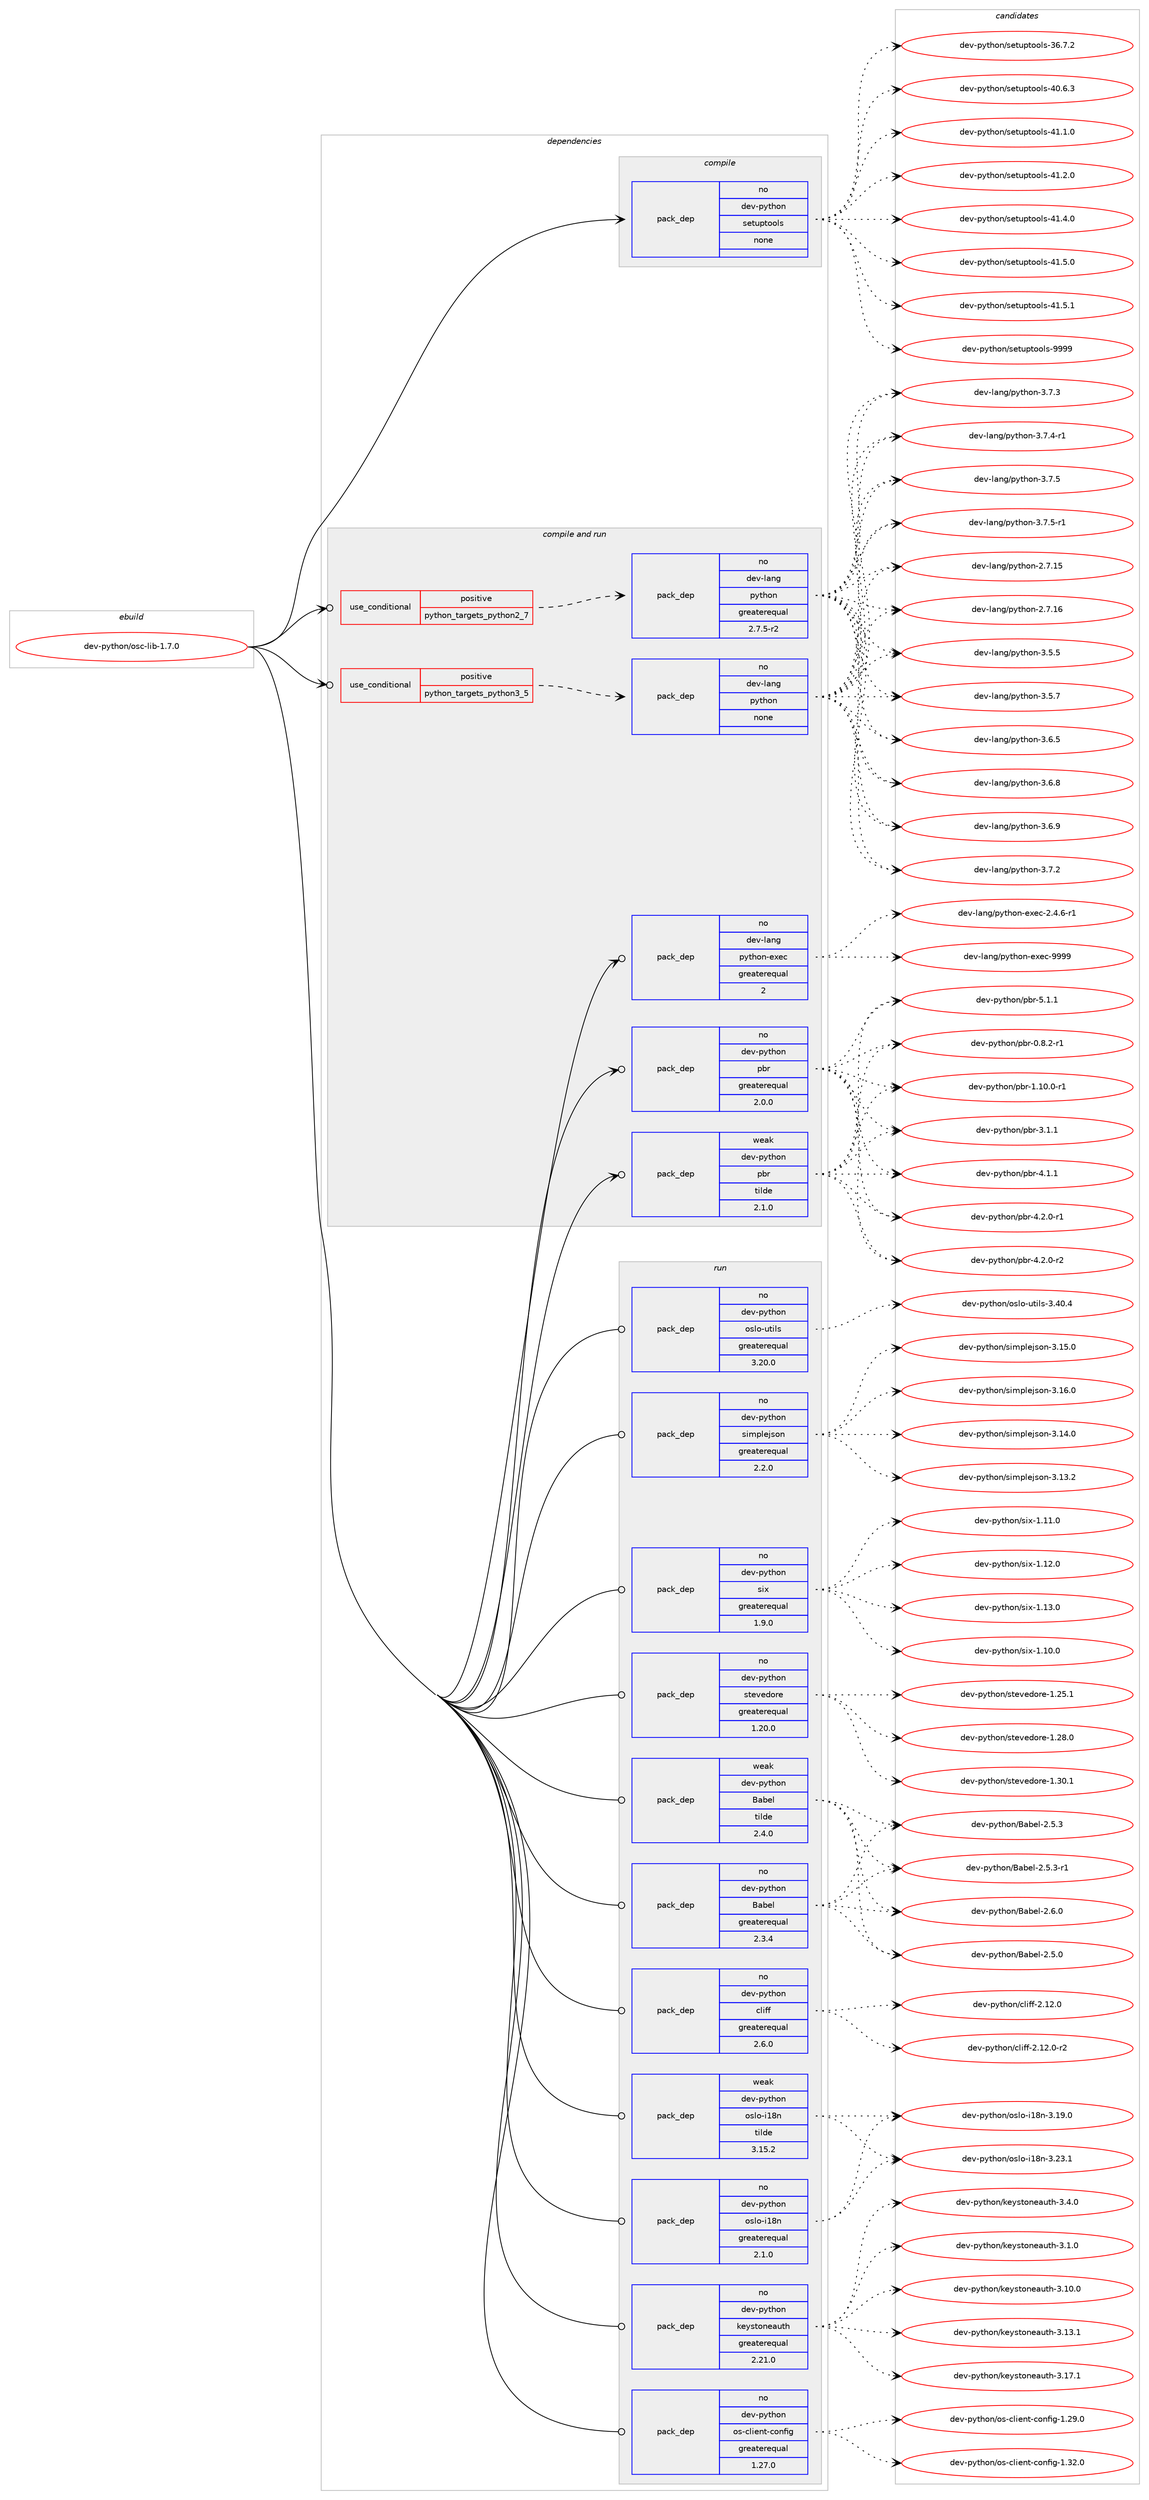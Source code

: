 digraph prolog {

# *************
# Graph options
# *************

newrank=true;
concentrate=true;
compound=true;
graph [rankdir=LR,fontname=Helvetica,fontsize=10,ranksep=1.5];#, ranksep=2.5, nodesep=0.2];
edge  [arrowhead=vee];
node  [fontname=Helvetica,fontsize=10];

# **********
# The ebuild
# **********

subgraph cluster_leftcol {
color=gray;
rank=same;
label=<<i>ebuild</i>>;
id [label="dev-python/osc-lib-1.7.0", color=red, width=4, href="../dev-python/osc-lib-1.7.0.svg"];
}

# ****************
# The dependencies
# ****************

subgraph cluster_midcol {
color=gray;
label=<<i>dependencies</i>>;
subgraph cluster_compile {
fillcolor="#eeeeee";
style=filled;
label=<<i>compile</i>>;
subgraph pack463033 {
dependency618551 [label=<<TABLE BORDER="0" CELLBORDER="1" CELLSPACING="0" CELLPADDING="4" WIDTH="220"><TR><TD ROWSPAN="6" CELLPADDING="30">pack_dep</TD></TR><TR><TD WIDTH="110">no</TD></TR><TR><TD>dev-python</TD></TR><TR><TD>setuptools</TD></TR><TR><TD>none</TD></TR><TR><TD></TD></TR></TABLE>>, shape=none, color=blue];
}
id:e -> dependency618551:w [weight=20,style="solid",arrowhead="vee"];
}
subgraph cluster_compileandrun {
fillcolor="#eeeeee";
style=filled;
label=<<i>compile and run</i>>;
subgraph cond143710 {
dependency618552 [label=<<TABLE BORDER="0" CELLBORDER="1" CELLSPACING="0" CELLPADDING="4"><TR><TD ROWSPAN="3" CELLPADDING="10">use_conditional</TD></TR><TR><TD>positive</TD></TR><TR><TD>python_targets_python2_7</TD></TR></TABLE>>, shape=none, color=red];
subgraph pack463034 {
dependency618553 [label=<<TABLE BORDER="0" CELLBORDER="1" CELLSPACING="0" CELLPADDING="4" WIDTH="220"><TR><TD ROWSPAN="6" CELLPADDING="30">pack_dep</TD></TR><TR><TD WIDTH="110">no</TD></TR><TR><TD>dev-lang</TD></TR><TR><TD>python</TD></TR><TR><TD>greaterequal</TD></TR><TR><TD>2.7.5-r2</TD></TR></TABLE>>, shape=none, color=blue];
}
dependency618552:e -> dependency618553:w [weight=20,style="dashed",arrowhead="vee"];
}
id:e -> dependency618552:w [weight=20,style="solid",arrowhead="odotvee"];
subgraph cond143711 {
dependency618554 [label=<<TABLE BORDER="0" CELLBORDER="1" CELLSPACING="0" CELLPADDING="4"><TR><TD ROWSPAN="3" CELLPADDING="10">use_conditional</TD></TR><TR><TD>positive</TD></TR><TR><TD>python_targets_python3_5</TD></TR></TABLE>>, shape=none, color=red];
subgraph pack463035 {
dependency618555 [label=<<TABLE BORDER="0" CELLBORDER="1" CELLSPACING="0" CELLPADDING="4" WIDTH="220"><TR><TD ROWSPAN="6" CELLPADDING="30">pack_dep</TD></TR><TR><TD WIDTH="110">no</TD></TR><TR><TD>dev-lang</TD></TR><TR><TD>python</TD></TR><TR><TD>none</TD></TR><TR><TD></TD></TR></TABLE>>, shape=none, color=blue];
}
dependency618554:e -> dependency618555:w [weight=20,style="dashed",arrowhead="vee"];
}
id:e -> dependency618554:w [weight=20,style="solid",arrowhead="odotvee"];
subgraph pack463036 {
dependency618556 [label=<<TABLE BORDER="0" CELLBORDER="1" CELLSPACING="0" CELLPADDING="4" WIDTH="220"><TR><TD ROWSPAN="6" CELLPADDING="30">pack_dep</TD></TR><TR><TD WIDTH="110">no</TD></TR><TR><TD>dev-lang</TD></TR><TR><TD>python-exec</TD></TR><TR><TD>greaterequal</TD></TR><TR><TD>2</TD></TR></TABLE>>, shape=none, color=blue];
}
id:e -> dependency618556:w [weight=20,style="solid",arrowhead="odotvee"];
subgraph pack463037 {
dependency618557 [label=<<TABLE BORDER="0" CELLBORDER="1" CELLSPACING="0" CELLPADDING="4" WIDTH="220"><TR><TD ROWSPAN="6" CELLPADDING="30">pack_dep</TD></TR><TR><TD WIDTH="110">no</TD></TR><TR><TD>dev-python</TD></TR><TR><TD>pbr</TD></TR><TR><TD>greaterequal</TD></TR><TR><TD>2.0.0</TD></TR></TABLE>>, shape=none, color=blue];
}
id:e -> dependency618557:w [weight=20,style="solid",arrowhead="odotvee"];
subgraph pack463038 {
dependency618558 [label=<<TABLE BORDER="0" CELLBORDER="1" CELLSPACING="0" CELLPADDING="4" WIDTH="220"><TR><TD ROWSPAN="6" CELLPADDING="30">pack_dep</TD></TR><TR><TD WIDTH="110">weak</TD></TR><TR><TD>dev-python</TD></TR><TR><TD>pbr</TD></TR><TR><TD>tilde</TD></TR><TR><TD>2.1.0</TD></TR></TABLE>>, shape=none, color=blue];
}
id:e -> dependency618558:w [weight=20,style="solid",arrowhead="odotvee"];
}
subgraph cluster_run {
fillcolor="#eeeeee";
style=filled;
label=<<i>run</i>>;
subgraph pack463039 {
dependency618559 [label=<<TABLE BORDER="0" CELLBORDER="1" CELLSPACING="0" CELLPADDING="4" WIDTH="220"><TR><TD ROWSPAN="6" CELLPADDING="30">pack_dep</TD></TR><TR><TD WIDTH="110">no</TD></TR><TR><TD>dev-python</TD></TR><TR><TD>Babel</TD></TR><TR><TD>greaterequal</TD></TR><TR><TD>2.3.4</TD></TR></TABLE>>, shape=none, color=blue];
}
id:e -> dependency618559:w [weight=20,style="solid",arrowhead="odot"];
subgraph pack463040 {
dependency618560 [label=<<TABLE BORDER="0" CELLBORDER="1" CELLSPACING="0" CELLPADDING="4" WIDTH="220"><TR><TD ROWSPAN="6" CELLPADDING="30">pack_dep</TD></TR><TR><TD WIDTH="110">no</TD></TR><TR><TD>dev-python</TD></TR><TR><TD>cliff</TD></TR><TR><TD>greaterequal</TD></TR><TR><TD>2.6.0</TD></TR></TABLE>>, shape=none, color=blue];
}
id:e -> dependency618560:w [weight=20,style="solid",arrowhead="odot"];
subgraph pack463041 {
dependency618561 [label=<<TABLE BORDER="0" CELLBORDER="1" CELLSPACING="0" CELLPADDING="4" WIDTH="220"><TR><TD ROWSPAN="6" CELLPADDING="30">pack_dep</TD></TR><TR><TD WIDTH="110">no</TD></TR><TR><TD>dev-python</TD></TR><TR><TD>keystoneauth</TD></TR><TR><TD>greaterequal</TD></TR><TR><TD>2.21.0</TD></TR></TABLE>>, shape=none, color=blue];
}
id:e -> dependency618561:w [weight=20,style="solid",arrowhead="odot"];
subgraph pack463042 {
dependency618562 [label=<<TABLE BORDER="0" CELLBORDER="1" CELLSPACING="0" CELLPADDING="4" WIDTH="220"><TR><TD ROWSPAN="6" CELLPADDING="30">pack_dep</TD></TR><TR><TD WIDTH="110">no</TD></TR><TR><TD>dev-python</TD></TR><TR><TD>os-client-config</TD></TR><TR><TD>greaterequal</TD></TR><TR><TD>1.27.0</TD></TR></TABLE>>, shape=none, color=blue];
}
id:e -> dependency618562:w [weight=20,style="solid",arrowhead="odot"];
subgraph pack463043 {
dependency618563 [label=<<TABLE BORDER="0" CELLBORDER="1" CELLSPACING="0" CELLPADDING="4" WIDTH="220"><TR><TD ROWSPAN="6" CELLPADDING="30">pack_dep</TD></TR><TR><TD WIDTH="110">no</TD></TR><TR><TD>dev-python</TD></TR><TR><TD>oslo-i18n</TD></TR><TR><TD>greaterequal</TD></TR><TR><TD>2.1.0</TD></TR></TABLE>>, shape=none, color=blue];
}
id:e -> dependency618563:w [weight=20,style="solid",arrowhead="odot"];
subgraph pack463044 {
dependency618564 [label=<<TABLE BORDER="0" CELLBORDER="1" CELLSPACING="0" CELLPADDING="4" WIDTH="220"><TR><TD ROWSPAN="6" CELLPADDING="30">pack_dep</TD></TR><TR><TD WIDTH="110">no</TD></TR><TR><TD>dev-python</TD></TR><TR><TD>oslo-utils</TD></TR><TR><TD>greaterequal</TD></TR><TR><TD>3.20.0</TD></TR></TABLE>>, shape=none, color=blue];
}
id:e -> dependency618564:w [weight=20,style="solid",arrowhead="odot"];
subgraph pack463045 {
dependency618565 [label=<<TABLE BORDER="0" CELLBORDER="1" CELLSPACING="0" CELLPADDING="4" WIDTH="220"><TR><TD ROWSPAN="6" CELLPADDING="30">pack_dep</TD></TR><TR><TD WIDTH="110">no</TD></TR><TR><TD>dev-python</TD></TR><TR><TD>simplejson</TD></TR><TR><TD>greaterequal</TD></TR><TR><TD>2.2.0</TD></TR></TABLE>>, shape=none, color=blue];
}
id:e -> dependency618565:w [weight=20,style="solid",arrowhead="odot"];
subgraph pack463046 {
dependency618566 [label=<<TABLE BORDER="0" CELLBORDER="1" CELLSPACING="0" CELLPADDING="4" WIDTH="220"><TR><TD ROWSPAN="6" CELLPADDING="30">pack_dep</TD></TR><TR><TD WIDTH="110">no</TD></TR><TR><TD>dev-python</TD></TR><TR><TD>six</TD></TR><TR><TD>greaterequal</TD></TR><TR><TD>1.9.0</TD></TR></TABLE>>, shape=none, color=blue];
}
id:e -> dependency618566:w [weight=20,style="solid",arrowhead="odot"];
subgraph pack463047 {
dependency618567 [label=<<TABLE BORDER="0" CELLBORDER="1" CELLSPACING="0" CELLPADDING="4" WIDTH="220"><TR><TD ROWSPAN="6" CELLPADDING="30">pack_dep</TD></TR><TR><TD WIDTH="110">no</TD></TR><TR><TD>dev-python</TD></TR><TR><TD>stevedore</TD></TR><TR><TD>greaterequal</TD></TR><TR><TD>1.20.0</TD></TR></TABLE>>, shape=none, color=blue];
}
id:e -> dependency618567:w [weight=20,style="solid",arrowhead="odot"];
subgraph pack463048 {
dependency618568 [label=<<TABLE BORDER="0" CELLBORDER="1" CELLSPACING="0" CELLPADDING="4" WIDTH="220"><TR><TD ROWSPAN="6" CELLPADDING="30">pack_dep</TD></TR><TR><TD WIDTH="110">weak</TD></TR><TR><TD>dev-python</TD></TR><TR><TD>Babel</TD></TR><TR><TD>tilde</TD></TR><TR><TD>2.4.0</TD></TR></TABLE>>, shape=none, color=blue];
}
id:e -> dependency618568:w [weight=20,style="solid",arrowhead="odot"];
subgraph pack463049 {
dependency618569 [label=<<TABLE BORDER="0" CELLBORDER="1" CELLSPACING="0" CELLPADDING="4" WIDTH="220"><TR><TD ROWSPAN="6" CELLPADDING="30">pack_dep</TD></TR><TR><TD WIDTH="110">weak</TD></TR><TR><TD>dev-python</TD></TR><TR><TD>oslo-i18n</TD></TR><TR><TD>tilde</TD></TR><TR><TD>3.15.2</TD></TR></TABLE>>, shape=none, color=blue];
}
id:e -> dependency618569:w [weight=20,style="solid",arrowhead="odot"];
}
}

# **************
# The candidates
# **************

subgraph cluster_choices {
rank=same;
color=gray;
label=<<i>candidates</i>>;

subgraph choice463033 {
color=black;
nodesep=1;
choice100101118451121211161041111104711510111611711211611111110811545515446554650 [label="dev-python/setuptools-36.7.2", color=red, width=4,href="../dev-python/setuptools-36.7.2.svg"];
choice100101118451121211161041111104711510111611711211611111110811545524846544651 [label="dev-python/setuptools-40.6.3", color=red, width=4,href="../dev-python/setuptools-40.6.3.svg"];
choice100101118451121211161041111104711510111611711211611111110811545524946494648 [label="dev-python/setuptools-41.1.0", color=red, width=4,href="../dev-python/setuptools-41.1.0.svg"];
choice100101118451121211161041111104711510111611711211611111110811545524946504648 [label="dev-python/setuptools-41.2.0", color=red, width=4,href="../dev-python/setuptools-41.2.0.svg"];
choice100101118451121211161041111104711510111611711211611111110811545524946524648 [label="dev-python/setuptools-41.4.0", color=red, width=4,href="../dev-python/setuptools-41.4.0.svg"];
choice100101118451121211161041111104711510111611711211611111110811545524946534648 [label="dev-python/setuptools-41.5.0", color=red, width=4,href="../dev-python/setuptools-41.5.0.svg"];
choice100101118451121211161041111104711510111611711211611111110811545524946534649 [label="dev-python/setuptools-41.5.1", color=red, width=4,href="../dev-python/setuptools-41.5.1.svg"];
choice10010111845112121116104111110471151011161171121161111111081154557575757 [label="dev-python/setuptools-9999", color=red, width=4,href="../dev-python/setuptools-9999.svg"];
dependency618551:e -> choice100101118451121211161041111104711510111611711211611111110811545515446554650:w [style=dotted,weight="100"];
dependency618551:e -> choice100101118451121211161041111104711510111611711211611111110811545524846544651:w [style=dotted,weight="100"];
dependency618551:e -> choice100101118451121211161041111104711510111611711211611111110811545524946494648:w [style=dotted,weight="100"];
dependency618551:e -> choice100101118451121211161041111104711510111611711211611111110811545524946504648:w [style=dotted,weight="100"];
dependency618551:e -> choice100101118451121211161041111104711510111611711211611111110811545524946524648:w [style=dotted,weight="100"];
dependency618551:e -> choice100101118451121211161041111104711510111611711211611111110811545524946534648:w [style=dotted,weight="100"];
dependency618551:e -> choice100101118451121211161041111104711510111611711211611111110811545524946534649:w [style=dotted,weight="100"];
dependency618551:e -> choice10010111845112121116104111110471151011161171121161111111081154557575757:w [style=dotted,weight="100"];
}
subgraph choice463034 {
color=black;
nodesep=1;
choice10010111845108971101034711212111610411111045504655464953 [label="dev-lang/python-2.7.15", color=red, width=4,href="../dev-lang/python-2.7.15.svg"];
choice10010111845108971101034711212111610411111045504655464954 [label="dev-lang/python-2.7.16", color=red, width=4,href="../dev-lang/python-2.7.16.svg"];
choice100101118451089711010347112121116104111110455146534653 [label="dev-lang/python-3.5.5", color=red, width=4,href="../dev-lang/python-3.5.5.svg"];
choice100101118451089711010347112121116104111110455146534655 [label="dev-lang/python-3.5.7", color=red, width=4,href="../dev-lang/python-3.5.7.svg"];
choice100101118451089711010347112121116104111110455146544653 [label="dev-lang/python-3.6.5", color=red, width=4,href="../dev-lang/python-3.6.5.svg"];
choice100101118451089711010347112121116104111110455146544656 [label="dev-lang/python-3.6.8", color=red, width=4,href="../dev-lang/python-3.6.8.svg"];
choice100101118451089711010347112121116104111110455146544657 [label="dev-lang/python-3.6.9", color=red, width=4,href="../dev-lang/python-3.6.9.svg"];
choice100101118451089711010347112121116104111110455146554650 [label="dev-lang/python-3.7.2", color=red, width=4,href="../dev-lang/python-3.7.2.svg"];
choice100101118451089711010347112121116104111110455146554651 [label="dev-lang/python-3.7.3", color=red, width=4,href="../dev-lang/python-3.7.3.svg"];
choice1001011184510897110103471121211161041111104551465546524511449 [label="dev-lang/python-3.7.4-r1", color=red, width=4,href="../dev-lang/python-3.7.4-r1.svg"];
choice100101118451089711010347112121116104111110455146554653 [label="dev-lang/python-3.7.5", color=red, width=4,href="../dev-lang/python-3.7.5.svg"];
choice1001011184510897110103471121211161041111104551465546534511449 [label="dev-lang/python-3.7.5-r1", color=red, width=4,href="../dev-lang/python-3.7.5-r1.svg"];
dependency618553:e -> choice10010111845108971101034711212111610411111045504655464953:w [style=dotted,weight="100"];
dependency618553:e -> choice10010111845108971101034711212111610411111045504655464954:w [style=dotted,weight="100"];
dependency618553:e -> choice100101118451089711010347112121116104111110455146534653:w [style=dotted,weight="100"];
dependency618553:e -> choice100101118451089711010347112121116104111110455146534655:w [style=dotted,weight="100"];
dependency618553:e -> choice100101118451089711010347112121116104111110455146544653:w [style=dotted,weight="100"];
dependency618553:e -> choice100101118451089711010347112121116104111110455146544656:w [style=dotted,weight="100"];
dependency618553:e -> choice100101118451089711010347112121116104111110455146544657:w [style=dotted,weight="100"];
dependency618553:e -> choice100101118451089711010347112121116104111110455146554650:w [style=dotted,weight="100"];
dependency618553:e -> choice100101118451089711010347112121116104111110455146554651:w [style=dotted,weight="100"];
dependency618553:e -> choice1001011184510897110103471121211161041111104551465546524511449:w [style=dotted,weight="100"];
dependency618553:e -> choice100101118451089711010347112121116104111110455146554653:w [style=dotted,weight="100"];
dependency618553:e -> choice1001011184510897110103471121211161041111104551465546534511449:w [style=dotted,weight="100"];
}
subgraph choice463035 {
color=black;
nodesep=1;
choice10010111845108971101034711212111610411111045504655464953 [label="dev-lang/python-2.7.15", color=red, width=4,href="../dev-lang/python-2.7.15.svg"];
choice10010111845108971101034711212111610411111045504655464954 [label="dev-lang/python-2.7.16", color=red, width=4,href="../dev-lang/python-2.7.16.svg"];
choice100101118451089711010347112121116104111110455146534653 [label="dev-lang/python-3.5.5", color=red, width=4,href="../dev-lang/python-3.5.5.svg"];
choice100101118451089711010347112121116104111110455146534655 [label="dev-lang/python-3.5.7", color=red, width=4,href="../dev-lang/python-3.5.7.svg"];
choice100101118451089711010347112121116104111110455146544653 [label="dev-lang/python-3.6.5", color=red, width=4,href="../dev-lang/python-3.6.5.svg"];
choice100101118451089711010347112121116104111110455146544656 [label="dev-lang/python-3.6.8", color=red, width=4,href="../dev-lang/python-3.6.8.svg"];
choice100101118451089711010347112121116104111110455146544657 [label="dev-lang/python-3.6.9", color=red, width=4,href="../dev-lang/python-3.6.9.svg"];
choice100101118451089711010347112121116104111110455146554650 [label="dev-lang/python-3.7.2", color=red, width=4,href="../dev-lang/python-3.7.2.svg"];
choice100101118451089711010347112121116104111110455146554651 [label="dev-lang/python-3.7.3", color=red, width=4,href="../dev-lang/python-3.7.3.svg"];
choice1001011184510897110103471121211161041111104551465546524511449 [label="dev-lang/python-3.7.4-r1", color=red, width=4,href="../dev-lang/python-3.7.4-r1.svg"];
choice100101118451089711010347112121116104111110455146554653 [label="dev-lang/python-3.7.5", color=red, width=4,href="../dev-lang/python-3.7.5.svg"];
choice1001011184510897110103471121211161041111104551465546534511449 [label="dev-lang/python-3.7.5-r1", color=red, width=4,href="../dev-lang/python-3.7.5-r1.svg"];
dependency618555:e -> choice10010111845108971101034711212111610411111045504655464953:w [style=dotted,weight="100"];
dependency618555:e -> choice10010111845108971101034711212111610411111045504655464954:w [style=dotted,weight="100"];
dependency618555:e -> choice100101118451089711010347112121116104111110455146534653:w [style=dotted,weight="100"];
dependency618555:e -> choice100101118451089711010347112121116104111110455146534655:w [style=dotted,weight="100"];
dependency618555:e -> choice100101118451089711010347112121116104111110455146544653:w [style=dotted,weight="100"];
dependency618555:e -> choice100101118451089711010347112121116104111110455146544656:w [style=dotted,weight="100"];
dependency618555:e -> choice100101118451089711010347112121116104111110455146544657:w [style=dotted,weight="100"];
dependency618555:e -> choice100101118451089711010347112121116104111110455146554650:w [style=dotted,weight="100"];
dependency618555:e -> choice100101118451089711010347112121116104111110455146554651:w [style=dotted,weight="100"];
dependency618555:e -> choice1001011184510897110103471121211161041111104551465546524511449:w [style=dotted,weight="100"];
dependency618555:e -> choice100101118451089711010347112121116104111110455146554653:w [style=dotted,weight="100"];
dependency618555:e -> choice1001011184510897110103471121211161041111104551465546534511449:w [style=dotted,weight="100"];
}
subgraph choice463036 {
color=black;
nodesep=1;
choice10010111845108971101034711212111610411111045101120101994550465246544511449 [label="dev-lang/python-exec-2.4.6-r1", color=red, width=4,href="../dev-lang/python-exec-2.4.6-r1.svg"];
choice10010111845108971101034711212111610411111045101120101994557575757 [label="dev-lang/python-exec-9999", color=red, width=4,href="../dev-lang/python-exec-9999.svg"];
dependency618556:e -> choice10010111845108971101034711212111610411111045101120101994550465246544511449:w [style=dotted,weight="100"];
dependency618556:e -> choice10010111845108971101034711212111610411111045101120101994557575757:w [style=dotted,weight="100"];
}
subgraph choice463037 {
color=black;
nodesep=1;
choice1001011184511212111610411111047112981144548465646504511449 [label="dev-python/pbr-0.8.2-r1", color=red, width=4,href="../dev-python/pbr-0.8.2-r1.svg"];
choice100101118451121211161041111104711298114454946494846484511449 [label="dev-python/pbr-1.10.0-r1", color=red, width=4,href="../dev-python/pbr-1.10.0-r1.svg"];
choice100101118451121211161041111104711298114455146494649 [label="dev-python/pbr-3.1.1", color=red, width=4,href="../dev-python/pbr-3.1.1.svg"];
choice100101118451121211161041111104711298114455246494649 [label="dev-python/pbr-4.1.1", color=red, width=4,href="../dev-python/pbr-4.1.1.svg"];
choice1001011184511212111610411111047112981144552465046484511449 [label="dev-python/pbr-4.2.0-r1", color=red, width=4,href="../dev-python/pbr-4.2.0-r1.svg"];
choice1001011184511212111610411111047112981144552465046484511450 [label="dev-python/pbr-4.2.0-r2", color=red, width=4,href="../dev-python/pbr-4.2.0-r2.svg"];
choice100101118451121211161041111104711298114455346494649 [label="dev-python/pbr-5.1.1", color=red, width=4,href="../dev-python/pbr-5.1.1.svg"];
dependency618557:e -> choice1001011184511212111610411111047112981144548465646504511449:w [style=dotted,weight="100"];
dependency618557:e -> choice100101118451121211161041111104711298114454946494846484511449:w [style=dotted,weight="100"];
dependency618557:e -> choice100101118451121211161041111104711298114455146494649:w [style=dotted,weight="100"];
dependency618557:e -> choice100101118451121211161041111104711298114455246494649:w [style=dotted,weight="100"];
dependency618557:e -> choice1001011184511212111610411111047112981144552465046484511449:w [style=dotted,weight="100"];
dependency618557:e -> choice1001011184511212111610411111047112981144552465046484511450:w [style=dotted,weight="100"];
dependency618557:e -> choice100101118451121211161041111104711298114455346494649:w [style=dotted,weight="100"];
}
subgraph choice463038 {
color=black;
nodesep=1;
choice1001011184511212111610411111047112981144548465646504511449 [label="dev-python/pbr-0.8.2-r1", color=red, width=4,href="../dev-python/pbr-0.8.2-r1.svg"];
choice100101118451121211161041111104711298114454946494846484511449 [label="dev-python/pbr-1.10.0-r1", color=red, width=4,href="../dev-python/pbr-1.10.0-r1.svg"];
choice100101118451121211161041111104711298114455146494649 [label="dev-python/pbr-3.1.1", color=red, width=4,href="../dev-python/pbr-3.1.1.svg"];
choice100101118451121211161041111104711298114455246494649 [label="dev-python/pbr-4.1.1", color=red, width=4,href="../dev-python/pbr-4.1.1.svg"];
choice1001011184511212111610411111047112981144552465046484511449 [label="dev-python/pbr-4.2.0-r1", color=red, width=4,href="../dev-python/pbr-4.2.0-r1.svg"];
choice1001011184511212111610411111047112981144552465046484511450 [label="dev-python/pbr-4.2.0-r2", color=red, width=4,href="../dev-python/pbr-4.2.0-r2.svg"];
choice100101118451121211161041111104711298114455346494649 [label="dev-python/pbr-5.1.1", color=red, width=4,href="../dev-python/pbr-5.1.1.svg"];
dependency618558:e -> choice1001011184511212111610411111047112981144548465646504511449:w [style=dotted,weight="100"];
dependency618558:e -> choice100101118451121211161041111104711298114454946494846484511449:w [style=dotted,weight="100"];
dependency618558:e -> choice100101118451121211161041111104711298114455146494649:w [style=dotted,weight="100"];
dependency618558:e -> choice100101118451121211161041111104711298114455246494649:w [style=dotted,weight="100"];
dependency618558:e -> choice1001011184511212111610411111047112981144552465046484511449:w [style=dotted,weight="100"];
dependency618558:e -> choice1001011184511212111610411111047112981144552465046484511450:w [style=dotted,weight="100"];
dependency618558:e -> choice100101118451121211161041111104711298114455346494649:w [style=dotted,weight="100"];
}
subgraph choice463039 {
color=black;
nodesep=1;
choice1001011184511212111610411111047669798101108455046534648 [label="dev-python/Babel-2.5.0", color=red, width=4,href="../dev-python/Babel-2.5.0.svg"];
choice1001011184511212111610411111047669798101108455046534651 [label="dev-python/Babel-2.5.3", color=red, width=4,href="../dev-python/Babel-2.5.3.svg"];
choice10010111845112121116104111110476697981011084550465346514511449 [label="dev-python/Babel-2.5.3-r1", color=red, width=4,href="../dev-python/Babel-2.5.3-r1.svg"];
choice1001011184511212111610411111047669798101108455046544648 [label="dev-python/Babel-2.6.0", color=red, width=4,href="../dev-python/Babel-2.6.0.svg"];
dependency618559:e -> choice1001011184511212111610411111047669798101108455046534648:w [style=dotted,weight="100"];
dependency618559:e -> choice1001011184511212111610411111047669798101108455046534651:w [style=dotted,weight="100"];
dependency618559:e -> choice10010111845112121116104111110476697981011084550465346514511449:w [style=dotted,weight="100"];
dependency618559:e -> choice1001011184511212111610411111047669798101108455046544648:w [style=dotted,weight="100"];
}
subgraph choice463040 {
color=black;
nodesep=1;
choice10010111845112121116104111110479910810510210245504649504648 [label="dev-python/cliff-2.12.0", color=red, width=4,href="../dev-python/cliff-2.12.0.svg"];
choice100101118451121211161041111104799108105102102455046495046484511450 [label="dev-python/cliff-2.12.0-r2", color=red, width=4,href="../dev-python/cliff-2.12.0-r2.svg"];
dependency618560:e -> choice10010111845112121116104111110479910810510210245504649504648:w [style=dotted,weight="100"];
dependency618560:e -> choice100101118451121211161041111104799108105102102455046495046484511450:w [style=dotted,weight="100"];
}
subgraph choice463041 {
color=black;
nodesep=1;
choice100101118451121211161041111104710710112111511611111010197117116104455146494648 [label="dev-python/keystoneauth-3.1.0", color=red, width=4,href="../dev-python/keystoneauth-3.1.0.svg"];
choice10010111845112121116104111110471071011211151161111101019711711610445514649484648 [label="dev-python/keystoneauth-3.10.0", color=red, width=4,href="../dev-python/keystoneauth-3.10.0.svg"];
choice10010111845112121116104111110471071011211151161111101019711711610445514649514649 [label="dev-python/keystoneauth-3.13.1", color=red, width=4,href="../dev-python/keystoneauth-3.13.1.svg"];
choice10010111845112121116104111110471071011211151161111101019711711610445514649554649 [label="dev-python/keystoneauth-3.17.1", color=red, width=4,href="../dev-python/keystoneauth-3.17.1.svg"];
choice100101118451121211161041111104710710112111511611111010197117116104455146524648 [label="dev-python/keystoneauth-3.4.0", color=red, width=4,href="../dev-python/keystoneauth-3.4.0.svg"];
dependency618561:e -> choice100101118451121211161041111104710710112111511611111010197117116104455146494648:w [style=dotted,weight="100"];
dependency618561:e -> choice10010111845112121116104111110471071011211151161111101019711711610445514649484648:w [style=dotted,weight="100"];
dependency618561:e -> choice10010111845112121116104111110471071011211151161111101019711711610445514649514649:w [style=dotted,weight="100"];
dependency618561:e -> choice10010111845112121116104111110471071011211151161111101019711711610445514649554649:w [style=dotted,weight="100"];
dependency618561:e -> choice100101118451121211161041111104710710112111511611111010197117116104455146524648:w [style=dotted,weight="100"];
}
subgraph choice463042 {
color=black;
nodesep=1;
choice10010111845112121116104111110471111154599108105101110116459911111010210510345494650574648 [label="dev-python/os-client-config-1.29.0", color=red, width=4,href="../dev-python/os-client-config-1.29.0.svg"];
choice10010111845112121116104111110471111154599108105101110116459911111010210510345494651504648 [label="dev-python/os-client-config-1.32.0", color=red, width=4,href="../dev-python/os-client-config-1.32.0.svg"];
dependency618562:e -> choice10010111845112121116104111110471111154599108105101110116459911111010210510345494650574648:w [style=dotted,weight="100"];
dependency618562:e -> choice10010111845112121116104111110471111154599108105101110116459911111010210510345494651504648:w [style=dotted,weight="100"];
}
subgraph choice463043 {
color=black;
nodesep=1;
choice100101118451121211161041111104711111510811145105495611045514649574648 [label="dev-python/oslo-i18n-3.19.0", color=red, width=4,href="../dev-python/oslo-i18n-3.19.0.svg"];
choice100101118451121211161041111104711111510811145105495611045514650514649 [label="dev-python/oslo-i18n-3.23.1", color=red, width=4,href="../dev-python/oslo-i18n-3.23.1.svg"];
dependency618563:e -> choice100101118451121211161041111104711111510811145105495611045514649574648:w [style=dotted,weight="100"];
dependency618563:e -> choice100101118451121211161041111104711111510811145105495611045514650514649:w [style=dotted,weight="100"];
}
subgraph choice463044 {
color=black;
nodesep=1;
choice10010111845112121116104111110471111151081114511711610510811545514652484652 [label="dev-python/oslo-utils-3.40.4", color=red, width=4,href="../dev-python/oslo-utils-3.40.4.svg"];
dependency618564:e -> choice10010111845112121116104111110471111151081114511711610510811545514652484652:w [style=dotted,weight="100"];
}
subgraph choice463045 {
color=black;
nodesep=1;
choice100101118451121211161041111104711510510911210810110611511111045514649514650 [label="dev-python/simplejson-3.13.2", color=red, width=4,href="../dev-python/simplejson-3.13.2.svg"];
choice100101118451121211161041111104711510510911210810110611511111045514649524648 [label="dev-python/simplejson-3.14.0", color=red, width=4,href="../dev-python/simplejson-3.14.0.svg"];
choice100101118451121211161041111104711510510911210810110611511111045514649534648 [label="dev-python/simplejson-3.15.0", color=red, width=4,href="../dev-python/simplejson-3.15.0.svg"];
choice100101118451121211161041111104711510510911210810110611511111045514649544648 [label="dev-python/simplejson-3.16.0", color=red, width=4,href="../dev-python/simplejson-3.16.0.svg"];
dependency618565:e -> choice100101118451121211161041111104711510510911210810110611511111045514649514650:w [style=dotted,weight="100"];
dependency618565:e -> choice100101118451121211161041111104711510510911210810110611511111045514649524648:w [style=dotted,weight="100"];
dependency618565:e -> choice100101118451121211161041111104711510510911210810110611511111045514649534648:w [style=dotted,weight="100"];
dependency618565:e -> choice100101118451121211161041111104711510510911210810110611511111045514649544648:w [style=dotted,weight="100"];
}
subgraph choice463046 {
color=black;
nodesep=1;
choice100101118451121211161041111104711510512045494649484648 [label="dev-python/six-1.10.0", color=red, width=4,href="../dev-python/six-1.10.0.svg"];
choice100101118451121211161041111104711510512045494649494648 [label="dev-python/six-1.11.0", color=red, width=4,href="../dev-python/six-1.11.0.svg"];
choice100101118451121211161041111104711510512045494649504648 [label="dev-python/six-1.12.0", color=red, width=4,href="../dev-python/six-1.12.0.svg"];
choice100101118451121211161041111104711510512045494649514648 [label="dev-python/six-1.13.0", color=red, width=4,href="../dev-python/six-1.13.0.svg"];
dependency618566:e -> choice100101118451121211161041111104711510512045494649484648:w [style=dotted,weight="100"];
dependency618566:e -> choice100101118451121211161041111104711510512045494649494648:w [style=dotted,weight="100"];
dependency618566:e -> choice100101118451121211161041111104711510512045494649504648:w [style=dotted,weight="100"];
dependency618566:e -> choice100101118451121211161041111104711510512045494649514648:w [style=dotted,weight="100"];
}
subgraph choice463047 {
color=black;
nodesep=1;
choice100101118451121211161041111104711511610111810110011111410145494650534649 [label="dev-python/stevedore-1.25.1", color=red, width=4,href="../dev-python/stevedore-1.25.1.svg"];
choice100101118451121211161041111104711511610111810110011111410145494650564648 [label="dev-python/stevedore-1.28.0", color=red, width=4,href="../dev-python/stevedore-1.28.0.svg"];
choice100101118451121211161041111104711511610111810110011111410145494651484649 [label="dev-python/stevedore-1.30.1", color=red, width=4,href="../dev-python/stevedore-1.30.1.svg"];
dependency618567:e -> choice100101118451121211161041111104711511610111810110011111410145494650534649:w [style=dotted,weight="100"];
dependency618567:e -> choice100101118451121211161041111104711511610111810110011111410145494650564648:w [style=dotted,weight="100"];
dependency618567:e -> choice100101118451121211161041111104711511610111810110011111410145494651484649:w [style=dotted,weight="100"];
}
subgraph choice463048 {
color=black;
nodesep=1;
choice1001011184511212111610411111047669798101108455046534648 [label="dev-python/Babel-2.5.0", color=red, width=4,href="../dev-python/Babel-2.5.0.svg"];
choice1001011184511212111610411111047669798101108455046534651 [label="dev-python/Babel-2.5.3", color=red, width=4,href="../dev-python/Babel-2.5.3.svg"];
choice10010111845112121116104111110476697981011084550465346514511449 [label="dev-python/Babel-2.5.3-r1", color=red, width=4,href="../dev-python/Babel-2.5.3-r1.svg"];
choice1001011184511212111610411111047669798101108455046544648 [label="dev-python/Babel-2.6.0", color=red, width=4,href="../dev-python/Babel-2.6.0.svg"];
dependency618568:e -> choice1001011184511212111610411111047669798101108455046534648:w [style=dotted,weight="100"];
dependency618568:e -> choice1001011184511212111610411111047669798101108455046534651:w [style=dotted,weight="100"];
dependency618568:e -> choice10010111845112121116104111110476697981011084550465346514511449:w [style=dotted,weight="100"];
dependency618568:e -> choice1001011184511212111610411111047669798101108455046544648:w [style=dotted,weight="100"];
}
subgraph choice463049 {
color=black;
nodesep=1;
choice100101118451121211161041111104711111510811145105495611045514649574648 [label="dev-python/oslo-i18n-3.19.0", color=red, width=4,href="../dev-python/oslo-i18n-3.19.0.svg"];
choice100101118451121211161041111104711111510811145105495611045514650514649 [label="dev-python/oslo-i18n-3.23.1", color=red, width=4,href="../dev-python/oslo-i18n-3.23.1.svg"];
dependency618569:e -> choice100101118451121211161041111104711111510811145105495611045514649574648:w [style=dotted,weight="100"];
dependency618569:e -> choice100101118451121211161041111104711111510811145105495611045514650514649:w [style=dotted,weight="100"];
}
}

}
